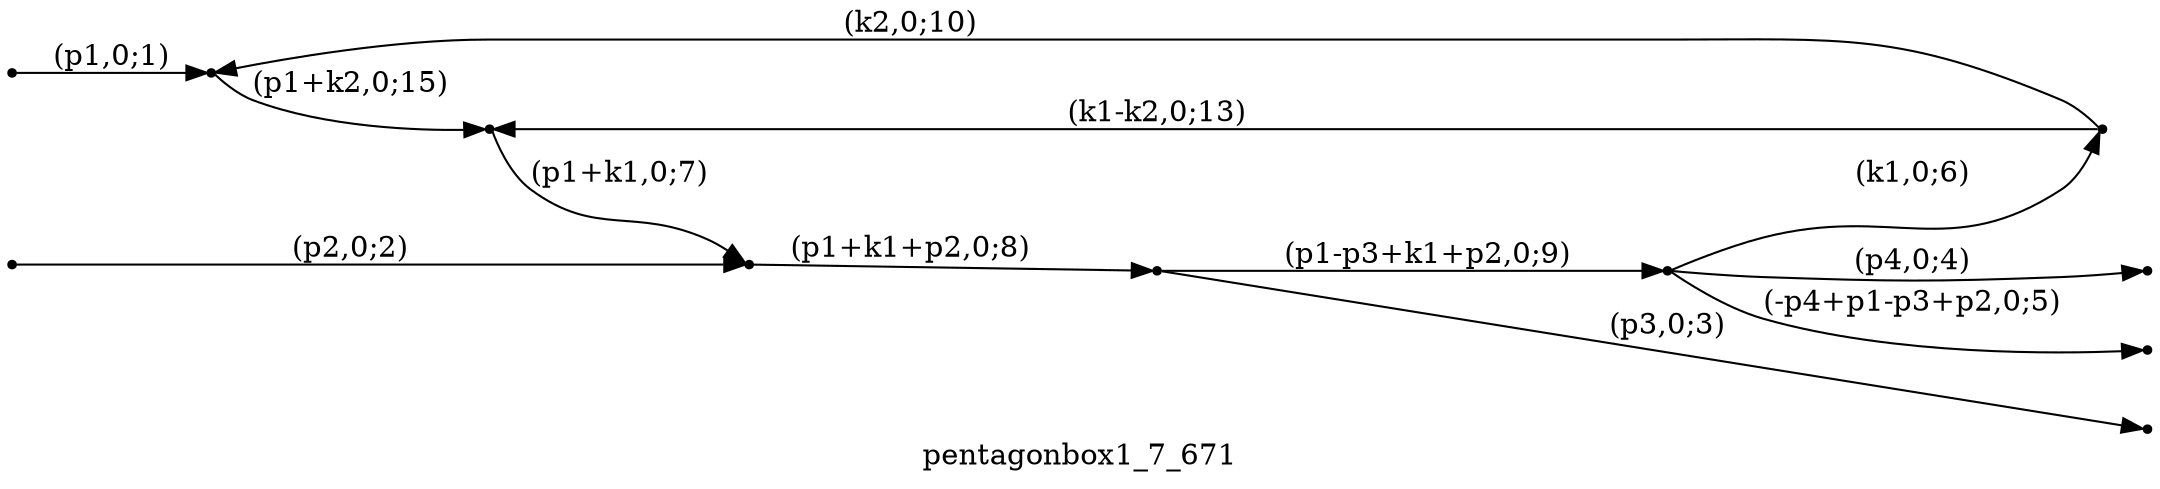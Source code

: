 digraph pentagonbox1_7_671 {
  label="pentagonbox1_7_671";
  rankdir="LR";
  subgraph edges {
    -1 -> 6 [label="(p1,0;1)"];
    -2 -> 3 [label="(p2,0;2)"];
    4 -> -3 [label="(p3,0;3)"];
    1 -> -4 [label="(p4,0;4)"];
    1 -> -5 [label="(-p4+p1-p3+p2,0;5)"];
    1 -> 2 [label="(k1,0;6)"];
    5 -> 3 [label="(p1+k1,0;7)"];
    3 -> 4 [label="(p1+k1+p2,0;8)"];
    4 -> 1 [label="(p1-p3+k1+p2,0;9)"];
    2 -> 6 [label="(k2,0;10)"];
    2 -> 5 [label="(k1-k2,0;13)"];
    6 -> 5 [label="(p1+k2,0;15)"];
  }
  subgraph incoming { rank="source"; -1; -2; }
  subgraph outgoing { rank="sink"; -3; -4; -5; }
-5 [shape=point];
-4 [shape=point];
-3 [shape=point];
-2 [shape=point];
-1 [shape=point];
1 [shape=point];
2 [shape=point];
3 [shape=point];
4 [shape=point];
5 [shape=point];
6 [shape=point];
}

